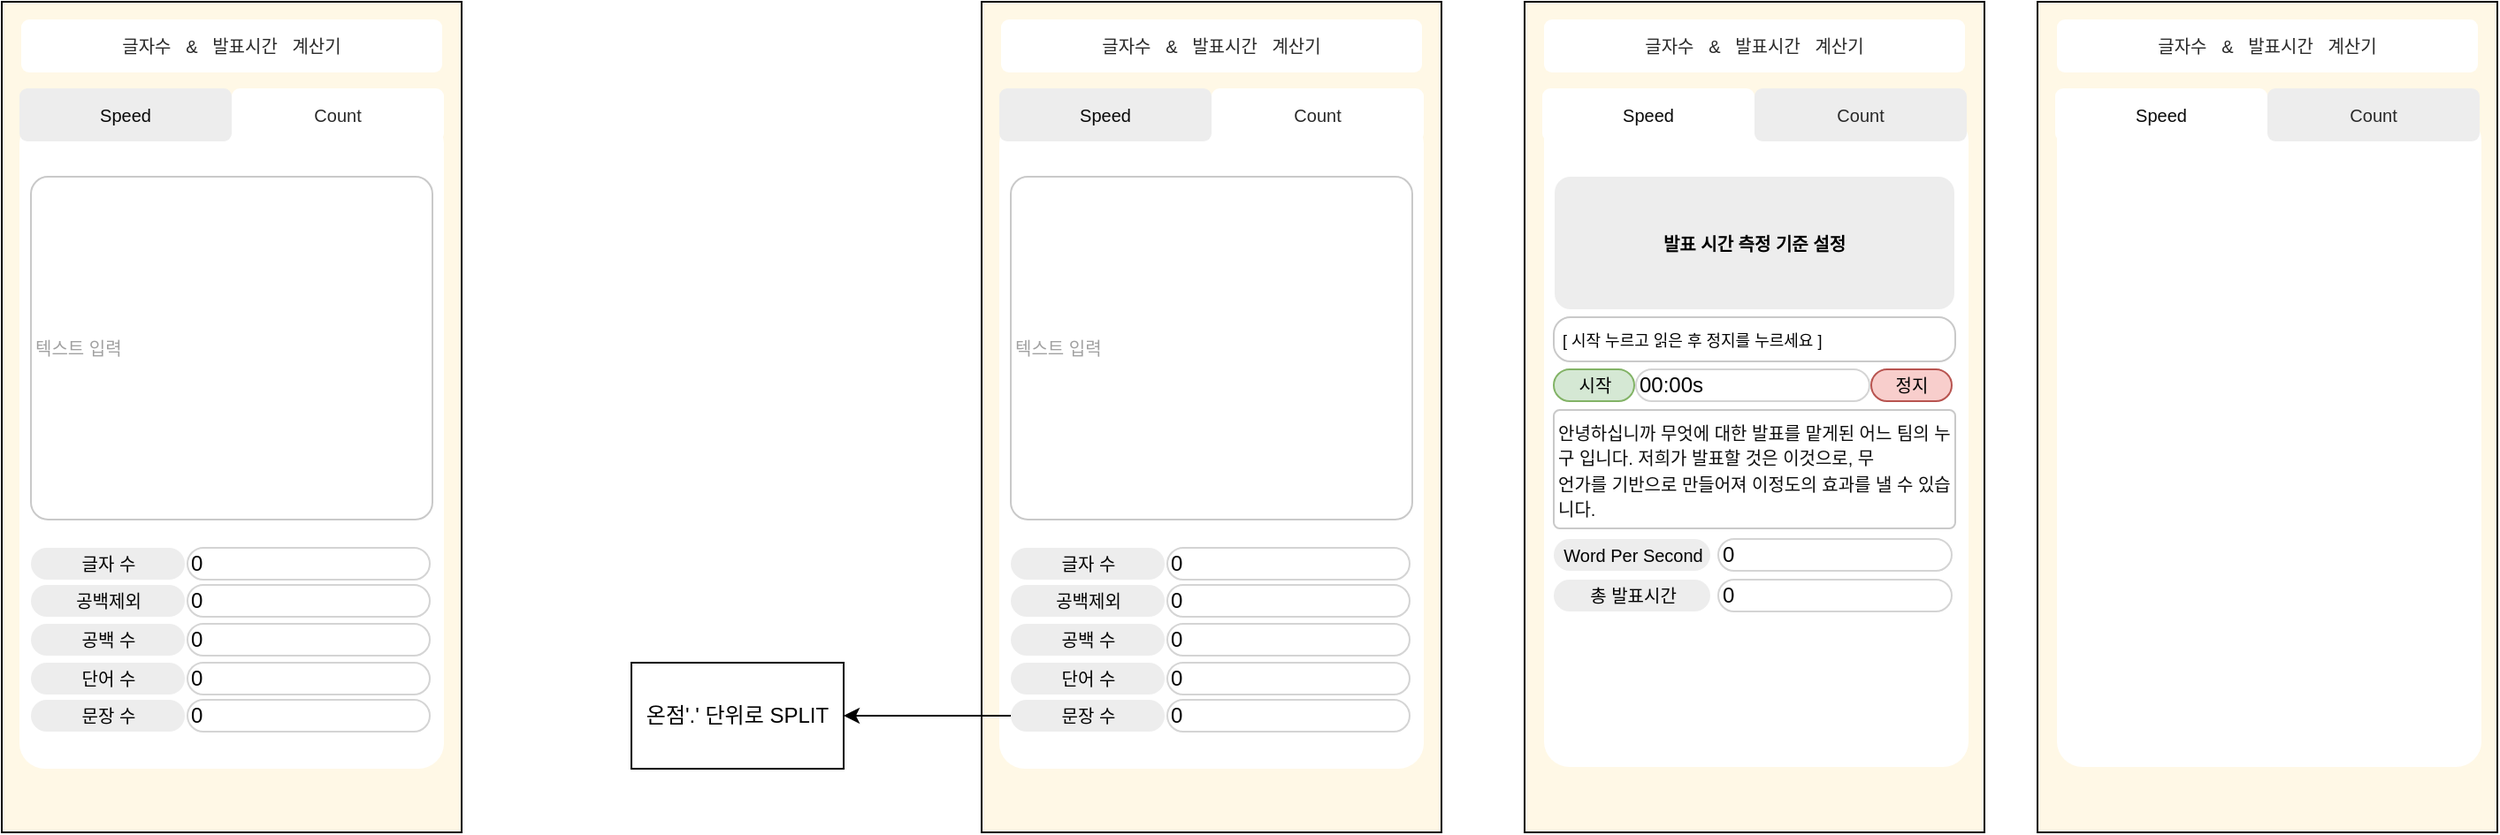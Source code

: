 <mxfile version="22.1.2" type="device">
  <diagram name="페이지-1" id="bZ4ZVyiGfbK_r6lM-Sdv">
    <mxGraphModel dx="1983" dy="871" grid="0" gridSize="10" guides="1" tooltips="1" connect="1" arrows="1" fold="1" page="1" pageScale="1" pageWidth="827" pageHeight="1169" math="0" shadow="0">
      <root>
        <mxCell id="0" />
        <mxCell id="1" parent="0" />
        <mxCell id="XOWJVbm9mqqXQF6cZUJM-2" value="" style="rounded=0;whiteSpace=wrap;html=1;fillColor=#FFF8E6;" parent="1" vertex="1">
          <mxGeometry x="350" y="250" width="260" height="470" as="geometry" />
        </mxCell>
        <mxCell id="zSSDWk2nGVweS7rVmlu--14" value="" style="rounded=1;whiteSpace=wrap;html=1;fillColor=#FFFFFF;strokeColor=none;shadow=0;arcSize=6;" vertex="1" parent="1">
          <mxGeometry x="361" y="314" width="240" height="369" as="geometry" />
        </mxCell>
        <mxCell id="XOWJVbm9mqqXQF6cZUJM-14" value="" style="rounded=0;whiteSpace=wrap;html=1;fillColor=#FFF8E6;" parent="1" vertex="1">
          <mxGeometry x="43" y="250" width="260" height="470" as="geometry" />
        </mxCell>
        <mxCell id="XOWJVbm9mqqXQF6cZUJM-21" value="" style="rounded=1;whiteSpace=wrap;html=1;fillColor=#FFFFFF;strokeColor=none;shadow=0;arcSize=6;" parent="1" vertex="1">
          <mxGeometry x="53" y="316" width="240" height="368" as="geometry" />
        </mxCell>
        <mxCell id="XOWJVbm9mqqXQF6cZUJM-4" value="&lt;font style=&quot;font-size: 10px;&quot; color=&quot;#080808&quot;&gt;Speed&lt;br&gt;&lt;/font&gt;" style="rounded=1;whiteSpace=wrap;html=1;strokeColor=none;" parent="1" vertex="1">
          <mxGeometry x="360" y="299" width="120" height="30" as="geometry" />
        </mxCell>
        <mxCell id="XOWJVbm9mqqXQF6cZUJM-5" value="&lt;font style=&quot;font-size: 10px;&quot; color=&quot;#292929&quot;&gt;Count&lt;/font&gt;" style="rounded=1;whiteSpace=wrap;html=1;fillColor=#EDEDED;strokeColor=none;shadow=0;" parent="1" vertex="1">
          <mxGeometry x="480" y="299" width="120" height="30" as="geometry" />
        </mxCell>
        <mxCell id="XOWJVbm9mqqXQF6cZUJM-11" value="&lt;font color=&quot;#292929&quot;&gt;&lt;span style=&quot;font-size: 10px;&quot;&gt;글자수&amp;nbsp; &amp;nbsp;&amp;amp;&amp;nbsp; &amp;nbsp;발표시간&amp;nbsp; &amp;nbsp;계산기&lt;/span&gt;&lt;/font&gt;" style="rounded=1;whiteSpace=wrap;html=1;fillColor=#FFFFFF;strokeColor=none;" parent="1" vertex="1">
          <mxGeometry x="361" y="260" width="238" height="30" as="geometry" />
        </mxCell>
        <mxCell id="XOWJVbm9mqqXQF6cZUJM-16" value="&lt;font style=&quot;font-size: 10px;&quot; color=&quot;#080808&quot;&gt;Speed&lt;/font&gt;" style="rounded=1;whiteSpace=wrap;html=1;strokeColor=none;fillColor=#EDEDED;" parent="1" vertex="1">
          <mxGeometry x="53" y="299" width="120" height="30" as="geometry" />
        </mxCell>
        <mxCell id="XOWJVbm9mqqXQF6cZUJM-17" value="&lt;font style=&quot;font-size: 10px;&quot; color=&quot;#292929&quot;&gt;Count&lt;/font&gt;" style="rounded=1;whiteSpace=wrap;html=1;fillColor=#FFFFFF;strokeColor=none;shadow=0;" parent="1" vertex="1">
          <mxGeometry x="173" y="299" width="120" height="30" as="geometry" />
        </mxCell>
        <mxCell id="XOWJVbm9mqqXQF6cZUJM-18" value="&lt;font color=&quot;#292929&quot;&gt;&lt;span style=&quot;font-size: 10px;&quot;&gt;글자수&amp;nbsp; &amp;nbsp;&amp;amp;&amp;nbsp; &amp;nbsp;발표시간&amp;nbsp; &amp;nbsp;계산기&lt;/span&gt;&lt;/font&gt;" style="rounded=1;whiteSpace=wrap;html=1;fillColor=#FFFFFF;strokeColor=none;" parent="1" vertex="1">
          <mxGeometry x="54" y="260" width="238" height="30" as="geometry" />
        </mxCell>
        <mxCell id="XOWJVbm9mqqXQF6cZUJM-19" value="&lt;span style=&quot;font-size: 10px;&quot;&gt;&lt;font color=&quot;#0d0d0d&quot;&gt;안녕하십니까 무엇에 대한 발표를 맡게된 어느 팀의 누구 입니다. 저희가 발표할 것은 이것으로, 무&lt;br&gt;언가를 기반으로 만들어져 이정도의 효과를 낼 수 있습니다.&lt;/font&gt;&lt;/span&gt;" style="rounded=1;whiteSpace=wrap;html=1;arcSize=5;strokeColor=#C9C9C9;align=left;" parent="1" vertex="1">
          <mxGeometry x="366.5" y="481" width="227" height="67" as="geometry" />
        </mxCell>
        <mxCell id="XOWJVbm9mqqXQF6cZUJM-26" value="0" style="rounded=1;whiteSpace=wrap;html=1;arcSize=50;strokeColor=#D4D4D4;align=left;" parent="1" vertex="1">
          <mxGeometry x="148" y="559" width="137" height="18" as="geometry" />
        </mxCell>
        <mxCell id="XOWJVbm9mqqXQF6cZUJM-24" value="&lt;font style=&quot;font-size: 10px;&quot;&gt;글자 수&lt;/font&gt;" style="rounded=1;whiteSpace=wrap;html=1;arcSize=50;fillColor=#EDEDED;strokeColor=none;" parent="1" vertex="1">
          <mxGeometry x="59.5" y="559" width="87" height="18" as="geometry" />
        </mxCell>
        <mxCell id="XOWJVbm9mqqXQF6cZUJM-27" value="0" style="rounded=1;whiteSpace=wrap;html=1;arcSize=50;strokeColor=#D4D4D4;align=left;" parent="1" vertex="1">
          <mxGeometry x="148" y="580" width="137" height="18" as="geometry" />
        </mxCell>
        <mxCell id="XOWJVbm9mqqXQF6cZUJM-28" value="&lt;span style=&quot;font-size: 10px;&quot;&gt;공백제외&lt;/span&gt;" style="rounded=1;whiteSpace=wrap;html=1;arcSize=50;fillColor=#EDEDED;strokeColor=none;" parent="1" vertex="1">
          <mxGeometry x="59.5" y="580" width="87" height="18" as="geometry" />
        </mxCell>
        <mxCell id="XOWJVbm9mqqXQF6cZUJM-29" value="0" style="rounded=1;whiteSpace=wrap;html=1;arcSize=50;strokeColor=#D4D4D4;align=left;" parent="1" vertex="1">
          <mxGeometry x="148" y="602" width="137" height="18" as="geometry" />
        </mxCell>
        <mxCell id="XOWJVbm9mqqXQF6cZUJM-30" value="&lt;span style=&quot;font-size: 10px;&quot;&gt;공백 수&lt;/span&gt;" style="rounded=1;whiteSpace=wrap;html=1;arcSize=50;fillColor=#EDEDED;strokeColor=none;" parent="1" vertex="1">
          <mxGeometry x="59.5" y="602" width="87" height="18" as="geometry" />
        </mxCell>
        <mxCell id="XOWJVbm9mqqXQF6cZUJM-32" value="0" style="rounded=1;whiteSpace=wrap;html=1;arcSize=50;strokeColor=#D4D4D4;align=left;" parent="1" vertex="1">
          <mxGeometry x="148" y="624" width="137" height="18" as="geometry" />
        </mxCell>
        <mxCell id="XOWJVbm9mqqXQF6cZUJM-33" value="&lt;span style=&quot;font-size: 10px;&quot;&gt;단어 수&lt;/span&gt;" style="rounded=1;whiteSpace=wrap;html=1;arcSize=50;fillColor=#EDEDED;strokeColor=none;" parent="1" vertex="1">
          <mxGeometry x="59.5" y="624" width="87" height="18" as="geometry" />
        </mxCell>
        <mxCell id="XOWJVbm9mqqXQF6cZUJM-34" value="0" style="rounded=1;whiteSpace=wrap;html=1;arcSize=50;strokeColor=#D4D4D4;align=left;" parent="1" vertex="1">
          <mxGeometry x="148" y="645" width="137" height="18" as="geometry" />
        </mxCell>
        <mxCell id="XOWJVbm9mqqXQF6cZUJM-36" style="edgeStyle=orthogonalEdgeStyle;rounded=0;orthogonalLoop=1;jettySize=auto;html=1;" parent="1" source="XOWJVbm9mqqXQF6cZUJM-35" target="XOWJVbm9mqqXQF6cZUJM-37" edge="1">
          <mxGeometry relative="1" as="geometry">
            <mxPoint x="-78.217" y="678.217" as="targetPoint" />
          </mxGeometry>
        </mxCell>
        <mxCell id="XOWJVbm9mqqXQF6cZUJM-35" value="&lt;span style=&quot;font-size: 10px;&quot;&gt;문장 수&lt;/span&gt;" style="rounded=1;whiteSpace=wrap;html=1;arcSize=50;fillColor=#EDEDED;strokeColor=none;" parent="1" vertex="1">
          <mxGeometry x="59.5" y="645" width="87" height="18" as="geometry" />
        </mxCell>
        <mxCell id="XOWJVbm9mqqXQF6cZUJM-37" value="온점&#39;.&#39; 단위로 SPLIT" style="rounded=0;whiteSpace=wrap;html=1;" parent="1" vertex="1">
          <mxGeometry x="-154.997" y="623.997" width="120" height="60" as="geometry" />
        </mxCell>
        <mxCell id="zSSDWk2nGVweS7rVmlu--1" value="&lt;font style=&quot;font-size: 10px;&quot; color=&quot;#a1a1a1&quot;&gt;텍스트 입력&lt;/font&gt;" style="rounded=1;whiteSpace=wrap;html=1;arcSize=5;strokeColor=#C9C9C9;align=left;" vertex="1" parent="1">
          <mxGeometry x="59.5" y="349" width="227" height="194" as="geometry" />
        </mxCell>
        <mxCell id="zSSDWk2nGVweS7rVmlu--3" value="&lt;font style=&quot;font-size: 10px;&quot;&gt;시작&lt;/font&gt;" style="rounded=1;whiteSpace=wrap;html=1;arcSize=50;fillColor=#d5e8d4;strokeColor=#82b366;" vertex="1" parent="1">
          <mxGeometry x="366.5" y="458" width="45.5" height="18" as="geometry" />
        </mxCell>
        <mxCell id="zSSDWk2nGVweS7rVmlu--4" value="00:00s" style="rounded=1;whiteSpace=wrap;html=1;arcSize=50;strokeColor=#D4D4D4;align=left;" vertex="1" parent="1">
          <mxGeometry x="413" y="458" width="132" height="18" as="geometry" />
        </mxCell>
        <mxCell id="zSSDWk2nGVweS7rVmlu--5" value="&lt;span style=&quot;font-size: 10px;&quot;&gt;정지&lt;/span&gt;" style="rounded=1;whiteSpace=wrap;html=1;arcSize=50;fillColor=#f8cecc;strokeColor=#b85450;" vertex="1" parent="1">
          <mxGeometry x="546" y="458" width="45.5" height="18" as="geometry" />
        </mxCell>
        <mxCell id="zSSDWk2nGVweS7rVmlu--7" value="&lt;span style=&quot;font-size: 10px;&quot;&gt;Word Per Second&lt;/span&gt;" style="rounded=1;whiteSpace=wrap;html=1;arcSize=50;fillColor=#EDEDED;strokeColor=none;" vertex="1" parent="1">
          <mxGeometry x="366.5" y="554" width="88.5" height="18" as="geometry" />
        </mxCell>
        <mxCell id="zSSDWk2nGVweS7rVmlu--8" value="0" style="rounded=1;whiteSpace=wrap;html=1;arcSize=50;strokeColor=#D4D4D4;align=left;" vertex="1" parent="1">
          <mxGeometry x="459.5" y="554" width="132" height="18" as="geometry" />
        </mxCell>
        <mxCell id="zSSDWk2nGVweS7rVmlu--9" value="&lt;span style=&quot;font-size: 10px;&quot;&gt;총 발표시간&lt;/span&gt;" style="rounded=1;whiteSpace=wrap;html=1;arcSize=50;fillColor=#EDEDED;strokeColor=none;" vertex="1" parent="1">
          <mxGeometry x="366.5" y="577" width="88.5" height="18" as="geometry" />
        </mxCell>
        <mxCell id="zSSDWk2nGVweS7rVmlu--10" value="0" style="rounded=1;whiteSpace=wrap;html=1;arcSize=50;strokeColor=#D4D4D4;align=left;" vertex="1" parent="1">
          <mxGeometry x="459.5" y="577" width="132" height="18" as="geometry" />
        </mxCell>
        <mxCell id="zSSDWk2nGVweS7rVmlu--13" value="&lt;span style=&quot;font-size: 10px;&quot;&gt;&lt;b&gt;발표 시간 측정 기준 설정&lt;/b&gt;&lt;/span&gt;" style="rounded=1;whiteSpace=wrap;html=1;arcSize=12;fillColor=#EDEDED;strokeColor=none;" vertex="1" parent="1">
          <mxGeometry x="367" y="349" width="226" height="75" as="geometry" />
        </mxCell>
        <mxCell id="zSSDWk2nGVweS7rVmlu--18" value="&lt;font style=&quot;font-size: 9px;&quot;&gt;&amp;nbsp;[ 시작 누르고 읽은 후 정지를 누르세요 ]&lt;/font&gt;" style="rounded=1;whiteSpace=wrap;html=1;arcSize=38;strokeColor=#C9C9C9;align=left;" vertex="1" parent="1">
          <mxGeometry x="366.5" y="428.5" width="227" height="25" as="geometry" />
        </mxCell>
        <mxCell id="zSSDWk2nGVweS7rVmlu--19" value="" style="rounded=0;whiteSpace=wrap;html=1;fillColor=#FFF8E6;" vertex="1" parent="1">
          <mxGeometry x="-511" y="250" width="260" height="470" as="geometry" />
        </mxCell>
        <mxCell id="zSSDWk2nGVweS7rVmlu--20" value="" style="rounded=1;whiteSpace=wrap;html=1;fillColor=#FFFFFF;strokeColor=none;shadow=0;arcSize=6;" vertex="1" parent="1">
          <mxGeometry x="-501" y="316" width="240" height="368" as="geometry" />
        </mxCell>
        <mxCell id="zSSDWk2nGVweS7rVmlu--21" value="&lt;font style=&quot;font-size: 10px;&quot; color=&quot;#080808&quot;&gt;Speed&lt;/font&gt;" style="rounded=1;whiteSpace=wrap;html=1;strokeColor=none;fillColor=#EDEDED;" vertex="1" parent="1">
          <mxGeometry x="-501" y="299" width="120" height="30" as="geometry" />
        </mxCell>
        <mxCell id="zSSDWk2nGVweS7rVmlu--22" value="&lt;font style=&quot;font-size: 10px;&quot; color=&quot;#292929&quot;&gt;Count&lt;/font&gt;" style="rounded=1;whiteSpace=wrap;html=1;fillColor=#FFFFFF;strokeColor=none;shadow=0;" vertex="1" parent="1">
          <mxGeometry x="-381" y="299" width="120" height="30" as="geometry" />
        </mxCell>
        <mxCell id="zSSDWk2nGVweS7rVmlu--23" value="&lt;font color=&quot;#292929&quot;&gt;&lt;span style=&quot;font-size: 10px;&quot;&gt;글자수&amp;nbsp; &amp;nbsp;&amp;amp;&amp;nbsp; &amp;nbsp;발표시간&amp;nbsp; &amp;nbsp;계산기&lt;/span&gt;&lt;/font&gt;" style="rounded=1;whiteSpace=wrap;html=1;fillColor=#FFFFFF;strokeColor=none;" vertex="1" parent="1">
          <mxGeometry x="-500" y="260" width="238" height="30" as="geometry" />
        </mxCell>
        <mxCell id="zSSDWk2nGVweS7rVmlu--24" value="0" style="rounded=1;whiteSpace=wrap;html=1;arcSize=50;strokeColor=#D4D4D4;align=left;" vertex="1" parent="1">
          <mxGeometry x="-406" y="559" width="137" height="18" as="geometry" />
        </mxCell>
        <mxCell id="zSSDWk2nGVweS7rVmlu--25" value="&lt;font style=&quot;font-size: 10px;&quot;&gt;글자 수&lt;/font&gt;" style="rounded=1;whiteSpace=wrap;html=1;arcSize=50;fillColor=#EDEDED;strokeColor=none;" vertex="1" parent="1">
          <mxGeometry x="-494.5" y="559" width="87" height="18" as="geometry" />
        </mxCell>
        <mxCell id="zSSDWk2nGVweS7rVmlu--26" value="0" style="rounded=1;whiteSpace=wrap;html=1;arcSize=50;strokeColor=#D4D4D4;align=left;" vertex="1" parent="1">
          <mxGeometry x="-406" y="580" width="137" height="18" as="geometry" />
        </mxCell>
        <mxCell id="zSSDWk2nGVweS7rVmlu--27" value="&lt;span style=&quot;font-size: 10px;&quot;&gt;공백제외&lt;/span&gt;" style="rounded=1;whiteSpace=wrap;html=1;arcSize=50;fillColor=#EDEDED;strokeColor=none;" vertex="1" parent="1">
          <mxGeometry x="-494.5" y="580" width="87" height="18" as="geometry" />
        </mxCell>
        <mxCell id="zSSDWk2nGVweS7rVmlu--28" value="0" style="rounded=1;whiteSpace=wrap;html=1;arcSize=50;strokeColor=#D4D4D4;align=left;" vertex="1" parent="1">
          <mxGeometry x="-406" y="602" width="137" height="18" as="geometry" />
        </mxCell>
        <mxCell id="zSSDWk2nGVweS7rVmlu--29" value="&lt;span style=&quot;font-size: 10px;&quot;&gt;공백 수&lt;/span&gt;" style="rounded=1;whiteSpace=wrap;html=1;arcSize=50;fillColor=#EDEDED;strokeColor=none;" vertex="1" parent="1">
          <mxGeometry x="-494.5" y="602" width="87" height="18" as="geometry" />
        </mxCell>
        <mxCell id="zSSDWk2nGVweS7rVmlu--30" value="0" style="rounded=1;whiteSpace=wrap;html=1;arcSize=50;strokeColor=#D4D4D4;align=left;" vertex="1" parent="1">
          <mxGeometry x="-406" y="624" width="137" height="18" as="geometry" />
        </mxCell>
        <mxCell id="zSSDWk2nGVweS7rVmlu--31" value="&lt;span style=&quot;font-size: 10px;&quot;&gt;단어 수&lt;/span&gt;" style="rounded=1;whiteSpace=wrap;html=1;arcSize=50;fillColor=#EDEDED;strokeColor=none;" vertex="1" parent="1">
          <mxGeometry x="-494.5" y="624" width="87" height="18" as="geometry" />
        </mxCell>
        <mxCell id="zSSDWk2nGVweS7rVmlu--32" value="0" style="rounded=1;whiteSpace=wrap;html=1;arcSize=50;strokeColor=#D4D4D4;align=left;" vertex="1" parent="1">
          <mxGeometry x="-406" y="645" width="137" height="18" as="geometry" />
        </mxCell>
        <mxCell id="zSSDWk2nGVweS7rVmlu--33" value="&lt;span style=&quot;font-size: 10px;&quot;&gt;문장 수&lt;/span&gt;" style="rounded=1;whiteSpace=wrap;html=1;arcSize=50;fillColor=#EDEDED;strokeColor=none;" vertex="1" parent="1">
          <mxGeometry x="-494.5" y="645" width="87" height="18" as="geometry" />
        </mxCell>
        <mxCell id="zSSDWk2nGVweS7rVmlu--34" value="&lt;font style=&quot;font-size: 10px;&quot; color=&quot;#a1a1a1&quot;&gt;텍스트 입력&lt;/font&gt;" style="rounded=1;whiteSpace=wrap;html=1;arcSize=5;strokeColor=#C9C9C9;align=left;" vertex="1" parent="1">
          <mxGeometry x="-494.5" y="349" width="227" height="194" as="geometry" />
        </mxCell>
        <mxCell id="zSSDWk2nGVweS7rVmlu--39" value="" style="rounded=0;whiteSpace=wrap;html=1;fillColor=#FFF8E6;" vertex="1" parent="1">
          <mxGeometry x="640" y="250" width="260" height="470" as="geometry" />
        </mxCell>
        <mxCell id="zSSDWk2nGVweS7rVmlu--40" value="" style="rounded=1;whiteSpace=wrap;html=1;fillColor=#FFFFFF;strokeColor=none;shadow=0;arcSize=6;" vertex="1" parent="1">
          <mxGeometry x="651" y="314" width="240" height="369" as="geometry" />
        </mxCell>
        <mxCell id="zSSDWk2nGVweS7rVmlu--41" value="&lt;font style=&quot;font-size: 10px;&quot; color=&quot;#080808&quot;&gt;Speed&lt;br&gt;&lt;/font&gt;" style="rounded=1;whiteSpace=wrap;html=1;strokeColor=none;" vertex="1" parent="1">
          <mxGeometry x="650" y="299" width="120" height="30" as="geometry" />
        </mxCell>
        <mxCell id="zSSDWk2nGVweS7rVmlu--42" value="&lt;font style=&quot;font-size: 10px;&quot; color=&quot;#292929&quot;&gt;Count&lt;/font&gt;" style="rounded=1;whiteSpace=wrap;html=1;fillColor=#EDEDED;strokeColor=none;shadow=0;" vertex="1" parent="1">
          <mxGeometry x="770" y="299" width="120" height="30" as="geometry" />
        </mxCell>
        <mxCell id="zSSDWk2nGVweS7rVmlu--43" value="&lt;font color=&quot;#292929&quot;&gt;&lt;span style=&quot;font-size: 10px;&quot;&gt;글자수&amp;nbsp; &amp;nbsp;&amp;amp;&amp;nbsp; &amp;nbsp;발표시간&amp;nbsp; &amp;nbsp;계산기&lt;/span&gt;&lt;/font&gt;" style="rounded=1;whiteSpace=wrap;html=1;fillColor=#FFFFFF;strokeColor=none;" vertex="1" parent="1">
          <mxGeometry x="651" y="260" width="238" height="30" as="geometry" />
        </mxCell>
      </root>
    </mxGraphModel>
  </diagram>
</mxfile>
